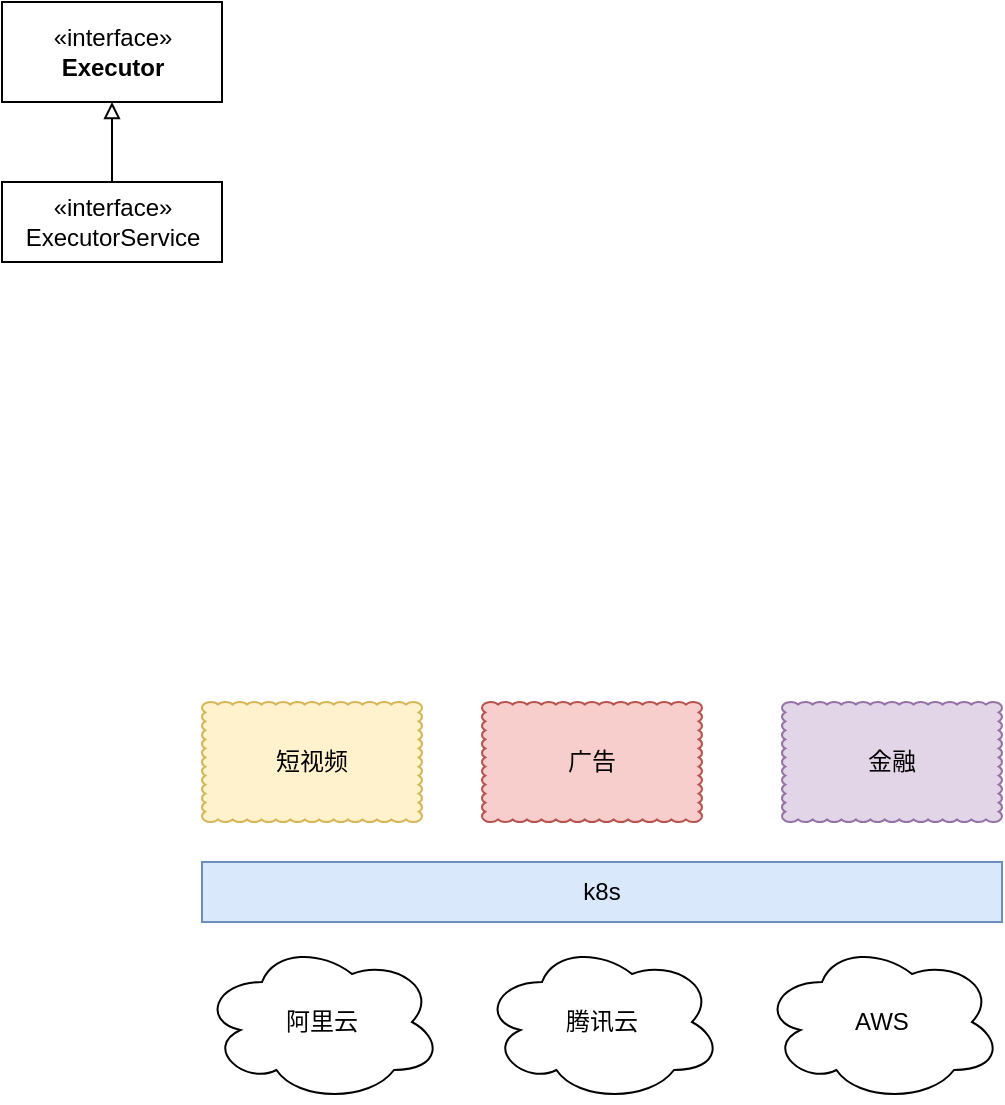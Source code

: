 <mxfile version="14.3.0" type="device"><diagram id="Z5o4_CYVTIcL-_wTsCOI" name="第 1 页"><mxGraphModel dx="530" dy="482" grid="1" gridSize="10" guides="1" tooltips="1" connect="1" arrows="1" fold="1" page="1" pageScale="1" pageWidth="827" pageHeight="1169" math="0" shadow="0"><root><mxCell id="0"/><mxCell id="1" parent="0"/><mxCell id="gB92twXUsAPJFRToGsuc-2" value="«interface»&lt;br&gt;&lt;b&gt;Executor&lt;/b&gt;" style="html=1;" parent="1" vertex="1"><mxGeometry x="230" y="150" width="110" height="50" as="geometry"/></mxCell><mxCell id="gB92twXUsAPJFRToGsuc-4" value="" style="edgeStyle=orthogonalEdgeStyle;rounded=0;orthogonalLoop=1;jettySize=auto;html=1;endArrow=block;endFill=0;" parent="1" source="gB92twXUsAPJFRToGsuc-3" target="gB92twXUsAPJFRToGsuc-2" edge="1"><mxGeometry relative="1" as="geometry"/></mxCell><mxCell id="gB92twXUsAPJFRToGsuc-3" value="«interface»&lt;br&gt;ExecutorService" style="html=1;" parent="1" vertex="1"><mxGeometry x="230" y="240" width="110" height="40" as="geometry"/></mxCell><mxCell id="Foz19o6h6J0_97CovYUr-9" value="" style="group" vertex="1" connectable="0" parent="1"><mxGeometry x="330" y="500" width="400" height="200" as="geometry"/></mxCell><mxCell id="Foz19o6h6J0_97CovYUr-1" value="k8s" style="rounded=0;whiteSpace=wrap;html=1;fillColor=#dae8fc;strokeColor=#6c8ebf;" vertex="1" parent="Foz19o6h6J0_97CovYUr-9"><mxGeometry y="80" width="400" height="30" as="geometry"/></mxCell><mxCell id="Foz19o6h6J0_97CovYUr-3" value="阿里云" style="ellipse;shape=cloud;whiteSpace=wrap;html=1;" vertex="1" parent="Foz19o6h6J0_97CovYUr-9"><mxGeometry y="120" width="120" height="80" as="geometry"/></mxCell><mxCell id="Foz19o6h6J0_97CovYUr-4" value="腾讯云" style="ellipse;shape=cloud;whiteSpace=wrap;html=1;" vertex="1" parent="Foz19o6h6J0_97CovYUr-9"><mxGeometry x="140" y="120" width="120" height="80" as="geometry"/></mxCell><mxCell id="Foz19o6h6J0_97CovYUr-5" value="AWS" style="ellipse;shape=cloud;whiteSpace=wrap;html=1;" vertex="1" parent="Foz19o6h6J0_97CovYUr-9"><mxGeometry x="280" y="120" width="120" height="80" as="geometry"/></mxCell><mxCell id="Foz19o6h6J0_97CovYUr-6" value="短视频" style="whiteSpace=wrap;html=1;shape=mxgraph.basic.cloud_rect;fillColor=#fff2cc;strokeColor=#d6b656;" vertex="1" parent="Foz19o6h6J0_97CovYUr-9"><mxGeometry width="110" height="60" as="geometry"/></mxCell><mxCell id="Foz19o6h6J0_97CovYUr-7" value="广告" style="whiteSpace=wrap;html=1;shape=mxgraph.basic.cloud_rect;fillColor=#f8cecc;strokeColor=#b85450;" vertex="1" parent="Foz19o6h6J0_97CovYUr-9"><mxGeometry x="140" width="110" height="60" as="geometry"/></mxCell><mxCell id="Foz19o6h6J0_97CovYUr-8" value="金融" style="whiteSpace=wrap;html=1;shape=mxgraph.basic.cloud_rect;fillColor=#e1d5e7;strokeColor=#9673a6;" vertex="1" parent="Foz19o6h6J0_97CovYUr-9"><mxGeometry x="290" width="110" height="60" as="geometry"/></mxCell></root></mxGraphModel></diagram></mxfile>